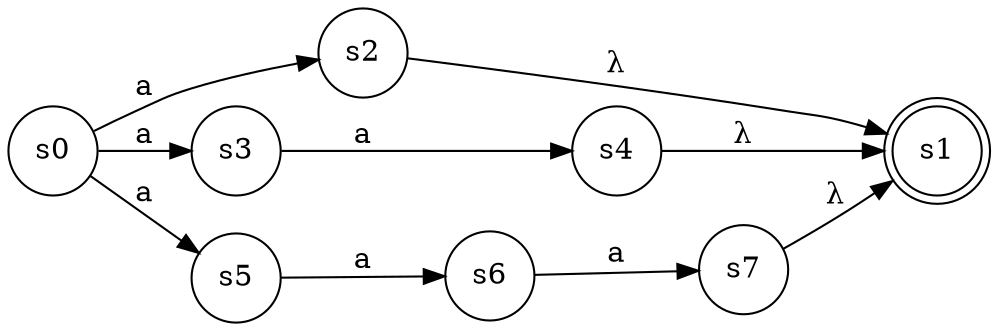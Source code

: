 digraph finite_state_machine {
	rankdir=LR;
	size="8,5"
	node [shape = doublecircle]; s1;
	node [shape = circle];
	s0 -> s2 [ label = "a" ];
	s0 -> s3 [ label = "a" ];
	s0 -> s5 [ label = "a" ];
	s2 -> s1 [ label = "λ" ];
	s3 -> s4 [ label = "a" ];
	s4 -> s1 [ label = "λ" ];
	s5 -> s6 [ label = "a" ];
	s6 -> s7 [ label = "a" ];
	s7 -> s1 [ label = "λ" ];
}
